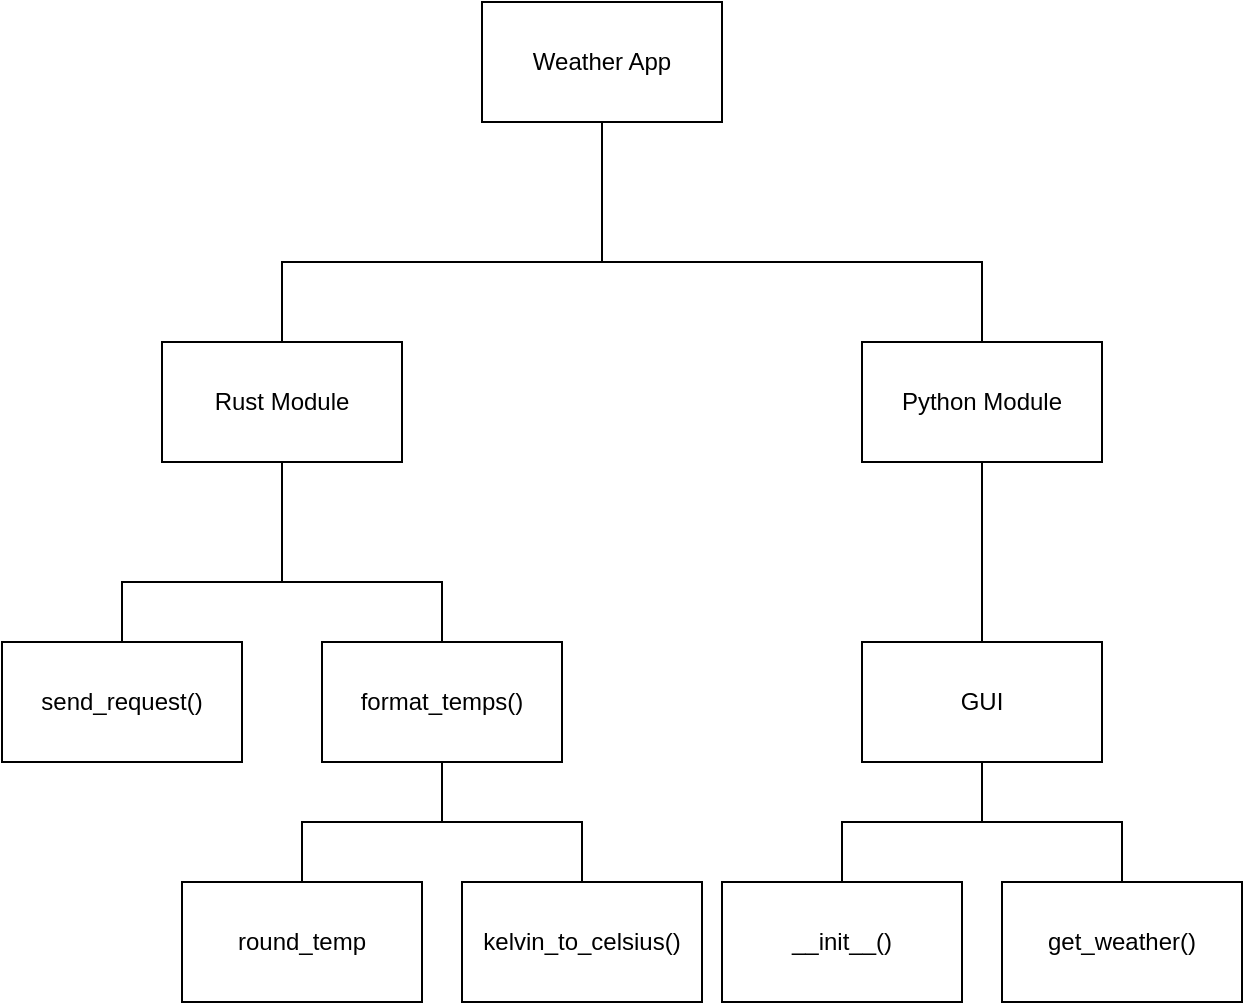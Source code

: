 <mxfile version="19.0.0" type="device"><diagram id="prtHgNgQTEPvFCAcTncT" name="Page-1"><mxGraphModel dx="1422" dy="798" grid="1" gridSize="10" guides="1" tooltips="1" connect="1" arrows="1" fold="1" page="1" pageScale="1" pageWidth="1169" pageHeight="1654" math="0" shadow="0"><root><mxCell id="0"/><mxCell id="1" parent="0"/><mxCell id="1LZ11lnRZ65tNC4rON8W-1" value="Weather App" style="rounded=0;whiteSpace=wrap;html=1;" vertex="1" parent="1"><mxGeometry x="540" y="110" width="120" height="60" as="geometry"/></mxCell><mxCell id="1LZ11lnRZ65tNC4rON8W-2" value="Rust Module" style="rounded=0;whiteSpace=wrap;html=1;" vertex="1" parent="1"><mxGeometry x="380" y="280" width="120" height="60" as="geometry"/></mxCell><mxCell id="1LZ11lnRZ65tNC4rON8W-24" value="" style="edgeStyle=none;rounded=0;orthogonalLoop=1;jettySize=auto;html=1;endArrow=none;endFill=0;" edge="1" parent="1" source="1LZ11lnRZ65tNC4rON8W-4" target="1LZ11lnRZ65tNC4rON8W-23"><mxGeometry relative="1" as="geometry"/></mxCell><mxCell id="1LZ11lnRZ65tNC4rON8W-4" value="Python Module" style="rounded=0;whiteSpace=wrap;html=1;" vertex="1" parent="1"><mxGeometry x="730" y="280" width="120" height="60" as="geometry"/></mxCell><mxCell id="1LZ11lnRZ65tNC4rON8W-6" value="" style="endArrow=none;html=1;rounded=0;entryX=0.5;entryY=1;entryDx=0;entryDy=0;" edge="1" parent="1" target="1LZ11lnRZ65tNC4rON8W-1"><mxGeometry width="50" height="50" relative="1" as="geometry"><mxPoint x="600" y="240" as="sourcePoint"/><mxPoint x="800" y="260" as="targetPoint"/></mxGeometry></mxCell><mxCell id="1LZ11lnRZ65tNC4rON8W-8" value="" style="endArrow=none;html=1;rounded=0;exitX=0.5;exitY=0;exitDx=0;exitDy=0;" edge="1" parent="1" source="1LZ11lnRZ65tNC4rON8W-4"><mxGeometry width="50" height="50" relative="1" as="geometry"><mxPoint x="750" y="310" as="sourcePoint"/><mxPoint x="600" y="240" as="targetPoint"/><Array as="points"><mxPoint x="790" y="240"/></Array></mxGeometry></mxCell><mxCell id="1LZ11lnRZ65tNC4rON8W-9" value="" style="endArrow=none;html=1;rounded=0;exitX=0.5;exitY=0;exitDx=0;exitDy=0;" edge="1" parent="1" source="1LZ11lnRZ65tNC4rON8W-2"><mxGeometry width="50" height="50" relative="1" as="geometry"><mxPoint x="470" y="270" as="sourcePoint"/><mxPoint x="600" y="240" as="targetPoint"/><Array as="points"><mxPoint x="440" y="240"/></Array></mxGeometry></mxCell><mxCell id="1LZ11lnRZ65tNC4rON8W-10" value="" style="endArrow=none;html=1;rounded=0;entryX=0.5;entryY=1;entryDx=0;entryDy=0;exitX=0.5;exitY=0;exitDx=0;exitDy=0;" edge="1" parent="1" source="1LZ11lnRZ65tNC4rON8W-14" target="1LZ11lnRZ65tNC4rON8W-2"><mxGeometry width="50" height="50" relative="1" as="geometry"><mxPoint x="440" y="400" as="sourcePoint"/><mxPoint x="440" y="380" as="targetPoint"/><Array as="points"><mxPoint x="360" y="400"/><mxPoint x="440" y="400"/></Array></mxGeometry></mxCell><mxCell id="1LZ11lnRZ65tNC4rON8W-11" value="" style="endArrow=none;html=1;rounded=0;exitX=0.5;exitY=0;exitDx=0;exitDy=0;" edge="1" parent="1" source="1LZ11lnRZ65tNC4rON8W-12"><mxGeometry width="50" height="50" relative="1" as="geometry"><mxPoint x="530" y="380" as="sourcePoint"/><mxPoint x="440" y="400" as="targetPoint"/><Array as="points"><mxPoint x="520" y="400"/></Array></mxGeometry></mxCell><mxCell id="1LZ11lnRZ65tNC4rON8W-12" value="format_temps()" style="rounded=0;whiteSpace=wrap;html=1;" vertex="1" parent="1"><mxGeometry x="460" y="430" width="120" height="60" as="geometry"/></mxCell><mxCell id="1LZ11lnRZ65tNC4rON8W-14" value="send_request()" style="rounded=0;whiteSpace=wrap;html=1;" vertex="1" parent="1"><mxGeometry x="300" y="430" width="120" height="60" as="geometry"/></mxCell><mxCell id="1LZ11lnRZ65tNC4rON8W-16" value="kelvin_to_celsius()" style="rounded=0;whiteSpace=wrap;html=1;" vertex="1" parent="1"><mxGeometry x="530" y="550" width="120" height="60" as="geometry"/></mxCell><mxCell id="1LZ11lnRZ65tNC4rON8W-20" value="round_temp" style="rounded=0;whiteSpace=wrap;html=1;" vertex="1" parent="1"><mxGeometry x="390" y="550" width="120" height="60" as="geometry"/></mxCell><mxCell id="1LZ11lnRZ65tNC4rON8W-21" value="" style="endArrow=none;html=1;rounded=0;entryX=0.5;entryY=0;entryDx=0;entryDy=0;exitX=0.5;exitY=1;exitDx=0;exitDy=0;" edge="1" parent="1" source="1LZ11lnRZ65tNC4rON8W-12" target="1LZ11lnRZ65tNC4rON8W-16"><mxGeometry width="50" height="50" relative="1" as="geometry"><mxPoint x="550" y="600" as="sourcePoint"/><mxPoint x="600" y="550" as="targetPoint"/><Array as="points"><mxPoint x="520" y="520"/><mxPoint x="590" y="520"/></Array></mxGeometry></mxCell><mxCell id="1LZ11lnRZ65tNC4rON8W-22" value="" style="endArrow=none;html=1;rounded=0;entryX=0.5;entryY=1;entryDx=0;entryDy=0;exitX=0.5;exitY=0;exitDx=0;exitDy=0;" edge="1" parent="1" source="1LZ11lnRZ65tNC4rON8W-20" target="1LZ11lnRZ65tNC4rON8W-12"><mxGeometry width="50" height="50" relative="1" as="geometry"><mxPoint x="550" y="600" as="sourcePoint"/><mxPoint x="600" y="550" as="targetPoint"/><Array as="points"><mxPoint x="450" y="520"/><mxPoint x="520" y="520"/></Array></mxGeometry></mxCell><mxCell id="1LZ11lnRZ65tNC4rON8W-26" value="" style="edgeStyle=none;rounded=0;orthogonalLoop=1;jettySize=auto;html=1;endArrow=none;endFill=0;" edge="1" parent="1" source="1LZ11lnRZ65tNC4rON8W-23" target="1LZ11lnRZ65tNC4rON8W-25"><mxGeometry relative="1" as="geometry"><Array as="points"><mxPoint x="790" y="520"/><mxPoint x="720" y="520"/></Array></mxGeometry></mxCell><mxCell id="1LZ11lnRZ65tNC4rON8W-28" value="" style="edgeStyle=none;rounded=0;orthogonalLoop=1;jettySize=auto;html=1;endArrow=none;endFill=0;" edge="1" parent="1" source="1LZ11lnRZ65tNC4rON8W-23" target="1LZ11lnRZ65tNC4rON8W-27"><mxGeometry relative="1" as="geometry"><Array as="points"><mxPoint x="790" y="520"/><mxPoint x="860" y="520"/></Array></mxGeometry></mxCell><mxCell id="1LZ11lnRZ65tNC4rON8W-23" value="GUI" style="whiteSpace=wrap;html=1;rounded=0;" vertex="1" parent="1"><mxGeometry x="730" y="430" width="120" height="60" as="geometry"/></mxCell><mxCell id="1LZ11lnRZ65tNC4rON8W-25" value="__init__()" style="whiteSpace=wrap;html=1;rounded=0;" vertex="1" parent="1"><mxGeometry x="660" y="550" width="120" height="60" as="geometry"/></mxCell><mxCell id="1LZ11lnRZ65tNC4rON8W-27" value="get_weather()" style="whiteSpace=wrap;html=1;rounded=0;" vertex="1" parent="1"><mxGeometry x="800" y="550" width="120" height="60" as="geometry"/></mxCell></root></mxGraphModel></diagram></mxfile>
